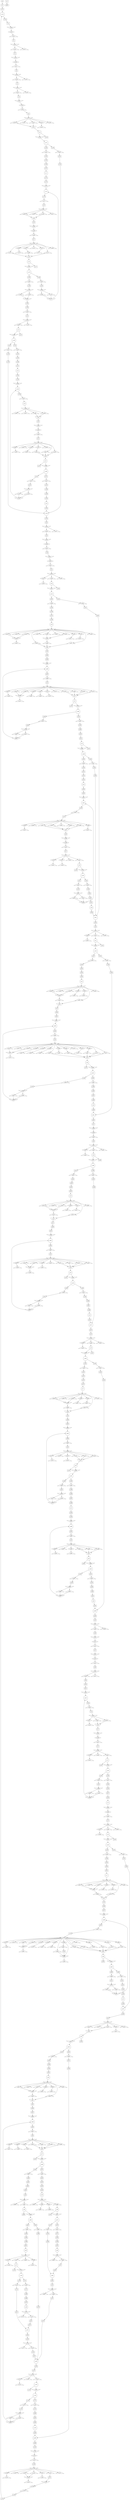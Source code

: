 digraph control_path {
  e_0: entry_node : n ;
  e_1 [shape = dot];
  e_2 [shape = dot];
  e_3 [shape = dot];
  e_4 [shape = dot];
  e_5 [shape = dot];
  e_6 [shape = dot];
  e_7 [shape = dot];
  e_8 [shape = dot];
  e_9 [shape = dot];
  e_10 [shape = circle];
  e_11 [shape = circle];
  e_12 [shape = dot];
  e_13 [shape = circle];
  e_14 [shape = circle];
  e_15 [shape = dot];
  e_16 [shape = dot];
  e_17 [shape = dot];
  e_18 [shape = circle];
  e_19 [shape = circle];
  e_20 [shape = dot];
  e_21 [shape = dot];
  e_22 [shape = circle];
  e_23 [shape = circle];
  e_24 [shape = dot];
  e_25 [shape = dot];
  e_26 [shape = dot];
  e_27 [shape = dot];
  e_28 [shape = circle];
  e_29 [shape = circle];
  e_30 [shape = dot];
  e_31 [shape = dot];
  e_32 [shape = circle];
  e_33 [shape = circle];
  e_34 [shape = circle];
  e_35 [shape = dot];
  e_36 [shape = dot];
  e_37 [shape = dot];
  e_38 [shape = circle];
  e_39 [shape = circle];
  e_40 [shape = dot];
  e_41 [shape = circle];
  e_42 [shape = circle];
  e_43 [shape = dot];
  e_44 [shape = dot];
  e_45 [shape = circle];
  e_46 [shape = circle];
  e_47 [shape = dot];
  e_48 [shape = dot];
  e_49 [shape = circle];
  e_50 [shape = circle];
  e_51 [shape = dot];
  e_52 [shape = dot];
  e_53 [shape = circle];
  e_54 [shape = circle];
  e_55 [shape = dot];
  e_56 [shape = circle];
  e_57 [shape = circle];
  e_58 [shape = dot];
  e_59 [shape = dot];
  e_60 [shape = circle];
  e_61 [shape = circle];
  e_62 [shape = dot];
  e_63 [shape = circle];
  e_64 [shape = circle];
  e_65 [shape = dot];
  e_66 [shape = dot];
  e_67 [shape = dot];
  e_68 [shape = dot];
  e_69 [shape = dot];
  e_70 [shape = dot];
  e_71 [shape = dot];
  e_72 [shape = dot];
  e_73 [shape = circle];
  e_74 [shape = circle];
  e_75 [shape = dot];
  e_76 [shape = circle];
  e_77 [shape = circle];
  e_78 [shape = dot];
  e_79 [shape = dot];
  e_80 [shape = circle];
  e_81 [shape = circle];
  e_82 [shape = dot];
  e_83 [shape = circle];
  e_84 [shape = circle];
  e_85 [shape = dot];
  e_86 [shape = dot];
  e_87 [shape = circle];
  e_88 [shape = circle];
  e_89 [shape = circle];
  e_90 [shape = circle];
  e_91 [shape = dot];
  e_92 [shape = dot];
  e_93 [shape = dot];
  e_94 [shape = dot];
  e_95 [shape = circle];
  e_96 [shape = circle];
  e_97 [shape = circle];
  e_98 [shape = circle];
  e_99 [shape = dot];
  e_100 [shape = dot];
  e_101 [shape = dot];
  e_102 [shape = dot];
  e_103 [shape = circle];
  e_104 [shape = circle];
  e_105 [shape = dot];
  e_106 [shape = dot];
  e_107 [shape = dot];
  e_108 [shape = dot];
  e_109 [shape = invtriangle];
  e_110 [shape = diamond];
  e_111 [shape = triangle];
  e_112 [shape = invtriangle];
  e_113 [shape = triangle];
  e_114 [shape = triangle];
  e_115 [shape = invtriangle];
  e_116 [shape = diamond];
  e_117 [shape = triangle];
  e_118 [shape = invtriangle];
  e_119 [shape = triangle];
  e_120 [shape = triangle];
  e_121 [shape = invtriangle];
  e_122 [shape = triangle];
  e_123 [shape = triangle];
  e_124 [shape = invtriangle];
  e_125 [shape = diamond];
  e_126 [shape = triangle];
  e_127 [shape = invtriangle];
  e_128 [shape = triangle];
  e_129 [shape = triangle];
  e_130 [shape = triangle];
  e_131 [shape = diamond];
  e_132 [shape = triangle];
  e_133 [shape = triangle];
  e_134 [shape = invtrapezium];
  e_135 [shape = dot];
  e_136 [shape = invtriangle];
  e_137 [shape = circle];
  e_138 [shape = dot];
  e_139 [shape = triangle];
  e_140 [shape = dot];
  e_141 [shape = triangle];
  e_142 [shape = dot];
  e_143 [shape = dot];
  e_144 [shape = invtriangle];
  e_145 [shape = triangle];
  e_146 [shape = triangle];
  e_147 [shape = dot];
  e_148 [shape = invtriangle];
  e_149 [shape = circle];
  e_150 [shape = dot];
  e_151 [shape = triangle];
  e_152 [shape = dot];
  e_153 [shape = triangle];
  e_154 [shape = dot];
  e_155 [shape = dot];
  e_156 [shape = invtriangle];
  e_157 [shape = triangle];
  e_158 [shape = triangle];
  e_159 [shape = triangle];
  e_160 [shape = triangle];
  e_161 [shape = invtrapezium];
  e_162 [shape = invtriangle];
  e_163 [shape = diamond];
  e_164 [shape = triangle];
  e_165 [shape = invtriangle];
  e_166 [shape = triangle];
  e_167 [shape = diamond];
  e_168 [shape = triangle];
  e_169 [shape = diamond];
  e_170 [shape = triangle];
  e_171 [shape = triangle];
  e_172 [shape = triangle];
  e_173 [shape = diamond];
  e_174 [shape = triangle];
  e_175 [shape = triangle];
  e_176 [shape = invtrapezium];
  e_177 [shape = dot];
  e_178 [shape = invtriangle];
  e_179 [shape = circle];
  e_180 [shape = dot];
  e_181 [shape = triangle];
  e_182 [shape = dot];
  e_183 [shape = triangle];
  e_184 [shape = dot];
  e_185 [shape = dot];
  e_186 [shape = invtriangle];
  e_187 [shape = triangle];
  e_188 [shape = triangle];
  e_189 [shape = triangle];
  e_190 [shape = triangle];
  e_191 [shape = invtrapezium];
  e_192 [shape = invtriangle];
  e_193 [shape = diamond];
  e_194 [shape = triangle];
  e_195 [shape = invtriangle];
  e_196 [shape = triangle];
  e_197 [shape = diamond];
  e_198 [shape = triangle];
  e_199 [shape = diamond];
  e_200 [shape = triangle];
  e_201 [shape = triangle];
  e_202 [shape = triangle];
  e_203 [shape = diamond];
  e_204 [shape = triangle];
  e_205 [shape = triangle];
  e_206 [shape = invtrapezium];
  e_207 [shape = dot];
  e_208 [shape = invtriangle];
  e_209 [shape = circle];
  e_210 [shape = dot];
  e_211 [shape = triangle];
  e_212 [shape = dot];
  e_213 [shape = triangle];
  e_214 [shape = dot];
  e_215 [shape = dot];
  e_216 [shape = invtriangle];
  e_217 [shape = triangle];
  e_218 [shape = triangle];
  e_219 [shape = invtriangle];
  e_220 [shape = diamond];
  e_221 [shape = triangle];
  e_222 [shape = invtriangle];
  e_223 [shape = diamond];
  e_224 [shape = triangle];
  e_225 [shape = invtriangle];
  e_226 [shape = triangle];
  e_227 [shape = diamond];
  e_228 [shape = triangle];
  e_229 [shape = triangle];
  e_230 [shape = dot];
  e_231 [shape = invtriangle];
  e_232 [shape = circle];
  e_233 [shape = dot];
  e_234 [shape = triangle];
  e_235 [shape = dot];
  e_236 [shape = triangle];
  e_237 [shape = dot];
  e_238 [shape = dot];
  e_239 [shape = invtriangle];
  e_240 [shape = triangle];
  e_241 [shape = triangle];
  e_242 [shape = triangle];
  e_243 [shape = triangle];
  e_244 [shape = invtriangle];
  e_245 [shape = triangle];
  e_246 [shape = triangle];
  e_247 [shape = triangle];
  e_248 [shape = triangle];
  e_249 [shape = triangle];
  e_250 [shape = diamond];
  e_251 [shape = triangle];
  e_252 [shape = diamond];
  e_253 [shape = triangle];
  e_254 [shape = triangle];
  e_255 [shape = invtriangle];
  e_256 [shape = triangle];
  e_257 [shape = triangle];
  e_258 [shape = invtrapezium];
  e_259 [shape = invtriangle];
  e_260 [shape = triangle];
  e_261 [shape = diamond];
  e_262 [shape = triangle];
  e_263 [shape = triangle];
  e_264 [shape = triangle];
  e_265 [shape = diamond];
  e_266 [shape = triangle];
  e_267 [shape = diamond];
  e_268 [shape = triangle];
  e_269 [shape = triangle];
  e_270 [shape = invtriangle];
  e_271 [shape = triangle];
  e_272 [shape = triangle];
  e_273 [shape = triangle];
  e_274 [shape = diamond];
  e_275 [shape = triangle];
  e_276 [shape = triangle];
  e_277 [shape = invtrapezium];
  e_278 [shape = dot];
  e_279 [shape = invtriangle];
  e_280 [shape = circle];
  e_281 [shape = dot];
  e_282 [shape = triangle];
  e_283 [shape = dot];
  e_284 [shape = triangle];
  e_285 [shape = dot];
  e_286 [shape = dot];
  e_287 [shape = dot];
  e_288 [shape = invtriangle];
  e_289 [shape = circle];
  e_290 [shape = dot];
  e_291 [shape = triangle];
  e_292 [shape = dot];
  e_293 [shape = triangle];
  e_294 [shape = dot];
  e_295 [shape = dot];
  e_296 [shape = invtriangle];
  e_297 [shape = triangle];
  e_298 [shape = diamond];
  e_299 [shape = triangle];
  e_300 [shape = diamond];
  e_301 [shape = triangle];
  e_302 [shape = triangle];
  e_303 [shape = triangle];
  e_304 [shape = triangle];
  e_305 [shape = triangle];
  e_306 [shape = triangle];
  e_307 [shape = invtrapezium];
  e_308 [shape = invtriangle];
  e_309 [shape = diamond];
  e_310 [shape = triangle];
  e_311 [shape = invtriangle];
  e_312 [shape = triangle];
  e_313 [shape = diamond];
  e_314 [shape = triangle];
  e_315 [shape = diamond];
  e_316 [shape = triangle];
  e_317 [shape = triangle];
  e_318 [shape = dot];
  e_319 [shape = invtriangle];
  e_320 [shape = circle];
  e_321 [shape = dot];
  e_322 [shape = triangle];
  e_323 [shape = dot];
  e_324 [shape = triangle];
  e_325 [shape = dot];
  e_326 [shape = dot];
  e_327 [shape = invtriangle];
  e_328 [shape = triangle];
  e_329 [shape = diamond];
  e_330 [shape = triangle];
  e_331 [shape = triangle];
  e_332 [shape = dot];
  e_333 [shape = invtriangle];
  e_334 [shape = circle];
  e_335 [shape = dot];
  e_336 [shape = triangle];
  e_337 [shape = dot];
  e_338 [shape = triangle];
  e_339 [shape = dot];
  e_340 [shape = dot];
  e_341 [shape = invtriangle];
  e_342 [shape = triangle];
  e_343 [shape = triangle];
  e_344 [shape = triangle];
  e_345 [shape = diamond];
  e_346 [shape = triangle];
  e_347 [shape = diamond];
  e_348 [shape = triangle];
  e_349 [shape = triangle];
  e_350 [shape = invtriangle];
  e_351 [shape = triangle];
  e_352 [shape = triangle];
  e_353 [shape = invtrapezium];
  e_354 [shape = invtriangle];
  e_355 [shape = triangle];
  e_356 [shape = triangle];
  e_357 [shape = triangle];
  e_358 [shape = diamond];
  e_359 [shape = triangle];
  e_360 [shape = diamond];
  e_361 [shape = triangle];
  e_362 [shape = diamond];
  e_363 [shape = triangle];
  e_364 [shape = diamond];
  e_365 [shape = triangle];
  e_366 [shape = diamond];
  e_367 [shape = triangle];
  e_368 [shape = diamond];
  e_369 [shape = triangle];
  e_370 [shape = triangle];
  e_371 [shape = invtriangle];
  e_372 [shape = triangle];
  e_373 [shape = triangle];
  e_374 [shape = triangle];
  e_375 [shape = diamond];
  e_376 [shape = triangle];
  e_377 [shape = triangle];
  e_378 [shape = invtrapezium];
  e_379 [shape = dot];
  e_380 [shape = invtriangle];
  e_381 [shape = circle];
  e_382 [shape = dot];
  e_383 [shape = triangle];
  e_384 [shape = dot];
  e_385 [shape = triangle];
  e_386 [shape = dot];
  e_387 [shape = dot];
  e_388 [shape = invtriangle];
  e_389 [shape = diamond];
  e_390 [shape = triangle];
  e_391 [shape = invtriangle];
  e_392 [shape = triangle];
  e_393 [shape = diamond];
  e_394 [shape = triangle];
  e_395 [shape = triangle];
  e_396 [shape = dot];
  e_397 [shape = invtriangle];
  e_398 [shape = circle];
  e_399 [shape = dot];
  e_400 [shape = triangle];
  e_401 [shape = dot];
  e_402 [shape = triangle];
  e_403 [shape = dot];
  e_404 [shape = dot];
  e_405 [shape = invtriangle];
  e_406 [shape = triangle];
  e_407 [shape = triangle];
  e_408 [shape = triangle];
  e_409 [shape = diamond];
  e_410 [shape = triangle];
  e_411 [shape = diamond];
  e_412 [shape = triangle];
  e_413 [shape = triangle];
  e_414 [shape = invtriangle];
  e_415 [shape = triangle];
  e_416 [shape = triangle];
  e_417 [shape = invtrapezium];
  e_418 [shape = invtriangle];
  e_419 [shape = triangle];
  e_420 [shape = diamond];
  e_421 [shape = triangle];
  e_422 [shape = triangle];
  e_423 [shape = triangle];
  e_424 [shape = triangle];
  e_425 [shape = invtriangle];
  e_426 [shape = triangle];
  e_427 [shape = triangle];
  e_428 [shape = triangle];
  e_429 [shape = diamond];
  e_430 [shape = triangle];
  e_431 [shape = triangle];
  e_432 [shape = invtrapezium];
  e_433 [shape = dot];
  e_434 [shape = invtriangle];
  e_435 [shape = circle];
  e_436 [shape = dot];
  e_437 [shape = triangle];
  e_438 [shape = dot];
  e_439 [shape = triangle];
  e_440 [shape = dot];
  e_441 [shape = dot];
  e_442 [shape = invtriangle];
  e_443 [shape = triangle];
  e_444 [shape = diamond];
  e_445 [shape = triangle];
  e_446 [shape = triangle];
  e_447 [shape = dot];
  e_448 [shape = invtriangle];
  e_449 [shape = circle];
  e_450 [shape = dot];
  e_451 [shape = triangle];
  e_452 [shape = dot];
  e_453 [shape = triangle];
  e_454 [shape = dot];
  e_455 [shape = dot];
  e_456 [shape = invtriangle];
  e_457 [shape = triangle];
  e_458 [shape = triangle];
  e_459 [shape = triangle];
  e_460 [shape = diamond];
  e_461 [shape = triangle];
  e_462 [shape = diamond];
  e_463 [shape = triangle];
  e_464 [shape = triangle];
  e_465 [shape = invtriangle];
  e_466 [shape = triangle];
  e_467 [shape = triangle];
  e_468 [shape = invtrapezium];
  e_469 [shape = invtriangle];
  e_470 [shape = triangle];
  e_471 [shape = diamond];
  e_472 [shape = triangle];
  e_473 [shape = triangle];
  e_474 [shape = triangle];
  e_475 [shape = diamond];
  e_476 [shape = triangle];
  e_477 [shape = triangle];
  e_478 [shape = invtrapezium];
  e_479 [shape = dot];
  e_480 [shape = invtriangle];
  e_481 [shape = circle];
  e_482 [shape = dot];
  e_483 [shape = triangle];
  e_484 [shape = dot];
  e_485 [shape = triangle];
  e_486 [shape = dot];
  e_487 [shape = dot];
  e_488 [shape = invtriangle];
  e_489 [shape = triangle];
  e_490 [shape = diamond];
  e_491 [shape = triangle];
  e_492 [shape = triangle];
  e_493 [shape = triangle];
  e_494 [shape = diamond];
  e_495 [shape = triangle];
  e_496 [shape = triangle];
  e_497 [shape = invtrapezium];
  e_498 [shape = dot];
  e_499 [shape = invtriangle];
  e_500 [shape = circle];
  e_501 [shape = dot];
  e_502 [shape = triangle];
  e_503 [shape = dot];
  e_504 [shape = triangle];
  e_505 [shape = dot];
  e_506 [shape = dot];
  e_507 [shape = invtriangle];
  e_508 [shape = triangle];
  e_509 [shape = triangle];
  e_510 [shape = invtriangle];
  e_511 [shape = diamond];
  e_512 [shape = triangle];
  e_513 [shape = invtriangle];
  e_514 [shape = diamond];
  e_515 [shape = triangle];
  e_516 [shape = invtriangle];
  e_517 [shape = triangle];
  e_518 [shape = triangle];
  e_519 [shape = invtriangle];
  e_520 [shape = triangle];
  e_521 [shape = diamond];
  e_522 [shape = triangle];
  e_523 [shape = triangle];
  e_524 [shape = invtrapezium];
  e_525 [shape = invtriangle];
  e_526 [shape = diamond];
  e_527 [shape = triangle];
  e_528 [shape = invtriangle];
  e_529 [shape = triangle];
  e_530 [shape = diamond];
  e_531 [shape = triangle];
  e_532 [shape = triangle];
  e_533 [shape = dot];
  e_534 [shape = invtriangle];
  e_535 [shape = circle];
  e_536 [shape = dot];
  e_537 [shape = triangle];
  e_538 [shape = dot];
  e_539 [shape = triangle];
  e_540 [shape = dot];
  e_541 [shape = dot];
  e_542 [shape = invtriangle];
  e_543 [shape = diamond];
  e_544 [shape = triangle];
  e_545 [shape = invtriangle];
  e_546 [shape = triangle];
  e_547 [shape = diamond];
  e_548 [shape = triangle];
  e_549 [shape = triangle];
  e_550 [shape = dot];
  e_551 [shape = invtriangle];
  e_552 [shape = circle];
  e_553 [shape = dot];
  e_554 [shape = triangle];
  e_555 [shape = dot];
  e_556 [shape = triangle];
  e_557 [shape = dot];
  e_558 [shape = dot];
  e_559 [shape = invtriangle];
  e_560 [shape = triangle];
  e_561 [shape = triangle];
  e_562 [shape = triangle];
  e_563 [shape = diamond];
  e_564 [shape = triangle];
  e_565 [shape = diamond];
  e_566 [shape = triangle];
  e_567 [shape = triangle];
  e_568 [shape = invtriangle];
  e_569 [shape = triangle];
  e_570 [shape = triangle];
  e_571 [shape = invtrapezium];
  e_572 [shape = invtriangle];
  e_573 [shape = triangle];
  e_574 [shape = diamond];
  e_575 [shape = triangle];
  e_576 [shape = diamond];
  e_577 [shape = triangle];
  e_578 [shape = diamond];
  e_579 [shape = triangle];
  e_580 [shape = diamond];
  e_581 [shape = triangle];
  e_582 [shape = diamond];
  e_583 [shape = triangle];
  e_584 [shape = triangle];
  e_585 [shape = triangle];
  e_586 [shape = diamond];
  e_587 [shape = triangle];
  e_588 [shape = diamond];
  e_589 [shape = triangle];
  e_590 [shape = triangle];
  e_591 [shape = invtriangle];
  e_592 [shape = triangle];
  e_593 [shape = triangle];
  e_594 [shape = invtriangle];
  e_595 [shape = triangle];
  e_596 [shape = triangle];
  e_597 [shape = triangle];
  e_598 [shape = diamond];
  e_599 [shape = triangle];
  e_600 [shape = triangle];
  e_601 [shape = dot];
  e_602 [shape = invtrapezium];
  e_603 [shape = dot];
  e_604 [shape = invtriangle];
  e_605 [shape = circle];
  e_606 [shape = dot];
  e_607 [shape = triangle];
  e_608 [shape = dot];
  e_609 [shape = triangle];
  e_610 [shape = dot];
  e_611 [shape = dot];
  e_612 [shape = invtriangle];
  e_613 [shape = triangle];
  e_614 [shape = triangle];
  e_615 [shape = triangle];
  e_616 [shape = diamond];
  e_617 [shape = triangle];
  e_618 [shape = triangle];
  e_619 [shape = invtrapezium];
  e_620 [shape = dot];
  e_621 [shape = invtriangle];
  e_622 [shape = circle];
  e_623 [shape = dot];
  e_624 [shape = triangle];
  e_625 [shape = dot];
  e_626 [shape = triangle];
  e_627 [shape = dot];
  e_628 [shape = dot];
  e_629 [shape = invtriangle];
  e_630 [shape = triangle];
  e_631 [shape = triangle];
  e_632 [shape = triangle];
  e_633 [shape = diamond];
  e_634 [shape = triangle];
  e_635 [shape = diamond];
  e_636 [shape = triangle];
  e_637 [shape = triangle];
  e_638 [shape = invtriangle];
  e_639 [shape = triangle];
  e_640 [shape = triangle];
  e_641 [shape = invtrapezium];
  e_642 [shape = invtriangle];
  e_643 [shape = triangle];
  e_644 [shape = diamond];
  e_645 [shape = triangle];
  e_646 [shape = triangle];
  e_647 [shape = triangle];
  e_648 [shape = diamond];
  e_649 [shape = triangle];
  e_650 [shape = diamond];
  e_651 [shape = triangle];
  e_652 [shape = triangle];
  e_653 [shape = invtrapezium];
  e_654 [shape = dot];
  e_655 [shape = invtriangle];
  e_656 [shape = circle];
  e_657 [shape = dot];
  e_658 [shape = triangle];
  e_659 [shape = dot];
  e_660 [shape = triangle];
  e_661 [shape = dot];
  e_662 [shape = dot];
  e_663 [shape = invtriangle];
  e_664 [shape = triangle];
  e_665 [shape = diamond];
  e_666 [shape = triangle];
  e_667 [shape = diamond];
  e_668 [shape = triangle];
  e_669 [shape = triangle];
  e_670 [shape = dot];
  e_671 [shape = invtriangle];
  e_672 [shape = circle];
  e_673 [shape = dot];
  e_674 [shape = triangle];
  e_675 [shape = dot];
  e_676 [shape = triangle];
  e_677 [shape = dot];
  e_678 [shape = dot];
  e_679 [shape = invtriangle];
  e_680 [shape = triangle];
  e_681 [shape = triangle];
  e_682 [shape = invtriangle];
  e_683 [shape = triangle];
  e_684 [shape = triangle];
  e_685 [shape = invtriangle];
  e_686 [shape = triangle];
  e_687 [shape = triangle];
  e_688 [shape = dot];
  e_689 [shape = invtriangle];
  e_690 [shape = circle];
  e_691 [shape = dot];
  e_692 [shape = triangle];
  e_693 [shape = dot];
  e_694 [shape = triangle];
  e_695 [shape = dot];
  e_696 [shape = dot];
  e_697 [shape = invtriangle];
  e_698 [shape = triangle];
  e_699 [shape = diamond];
  e_700 [shape = triangle];
  e_701 [shape = diamond];
  e_702 [shape = triangle];
  e_703 [shape = triangle];
  e_704 [shape = dot];
  e_705 [shape = invtriangle];
  e_706 [shape = circle];
  e_707 [shape = dot];
  e_708 [shape = triangle];
  e_709 [shape = dot];
  e_710 [shape = triangle];
  e_711 [shape = dot];
  e_712 [shape = dot];
  e_713 [shape = invtriangle];
  e_714 [shape = triangle];
  e_715 [shape = triangle];
  e_716 [shape = invtriangle];
  e_717 [shape = triangle];
  e_718 [shape = triangle];
  e_719 [shape = invtriangle];
  e_720 [shape = triangle];
  e_721 [shape = diamond];
  e_722 [shape = triangle];
  e_723 [shape = triangle];
  e_724 [shape = dot];
  e_725 [shape = invtriangle];
  e_726 [shape = circle];
  e_727 [shape = dot];
  e_728 [shape = triangle];
  e_729 [shape = dot];
  e_730 [shape = triangle];
  e_731 [shape = dot];
  e_732 [shape = dot];
  e_733 [shape = invtriangle];
  e_734 [shape = diamond];
  e_735 [shape = triangle];
  e_736 [shape = invtriangle];
  e_737 [shape = triangle];
  e_738 [shape = diamond];
  e_739 [shape = triangle];
  e_740 [shape = triangle];
  e_741 [shape = triangle];
  e_742 [shape = triangle];
  e_743 [shape = invtriangle];
  e_744 [shape = triangle];
  e_745 [shape = diamond];
  e_746 [shape = triangle];
  e_747 [shape = triangle];
  e_748 [shape = invtriangle];
  e_749 [shape = diamond];
  e_750 [shape = triangle];
  e_751 [shape = dot];
  e_752 [shape = dot];
  e_753 [shape = circle];
  e_754 [shape = dot];
  e_755 [shape = dot];
  e_756 [shape = dot];
  e_757 [shape = dot];
  e_758 [shape = invtriangle];
  e_759 [shape = triangle];
  e_760 [shape = triangle];
  e_761 [shape = invtriangle];
  e_762 [shape = dot];
  e_763 [shape = dot];
  e_764 [shape = triangle];
  e_765 [shape = dot];
  e_766 [shape = dot];
  e_767 [shape = dot];
  e_768 [shape = invtriangle];
  e_769 [shape = triangle];
  e_770 [shape = triangle];
  e_771 [shape = invtriangle];
  e_772 [shape = dot];
  e_773 [shape = dot];
  e_774 [shape = invtriangle];
  e_775 [shape = circle];
  e_776 [shape = dot];
  e_777 [shape = triangle];
  e_778 [shape = invtriangle];
  e_779 [shape = triangle];
  e_780 [shape = triangle];
  e_781 [shape = invtriangle];
  e_782 [shape = dot];
  e_783 [shape = dot];
  e_784 [shape = invtriangle];
  e_785 [shape = circle];
  e_786 [shape = dot];
  e_787 [shape = triangle];
  e_788 [shape = dot];
  e_789 [shape = dot];
  e_790 [shape = dot];
  e_791 [shape = dot];
  e_792 [shape = dot];
  e_793 [shape = dot];
  e_794 [shape = circle];
  e_795 [shape = dot];
  e_796 [shape = dot];
  e_797 [shape = dot];
  e_798 [shape = dot];
  e_799 [shape = invtriangle];
  e_800 [shape = triangle];
  e_801 [shape = triangle];
  e_802 [shape = invtriangle];
  e_803 [shape = dot];
  e_804 [shape = dot];
  e_805 [shape = invtriangle];
  e_806 [shape = circle];
  e_807 [shape = dot];
  e_808 [shape = triangle];
  e_809 [shape = dot];
  e_810 [shape = dot];
  e_811 [shape = dot];
  e_812 [shape = dot];
  e_813 [shape = dot];
  e_814 [shape = dot];
  e_815 [shape = invtriangle];
  e_816 [shape = triangle];
  e_817 [shape = triangle];
  e_818 [shape = invtriangle];
  e_819 [shape = dot];
  e_820 [shape = dot];
  e_821 [shape = invtriangle];
  e_822 [shape = circle];
  e_823 [shape = dot];
  e_824 [shape = triangle];
  e_825 [shape = dot];
  e_826 [shape = dot];
  e_827 [shape = dot];
  e_828 [shape = dot];
  e_829 [shape = dot];
  e_830 [shape = dot];
  e_831 [shape = circle];
  e_832 [shape = dot];
  e_833 [shape = dot];
  e_834 [shape = dot];
  e_835 [shape = dot];
  e_836 [shape = invtriangle];
  e_837 [shape = triangle];
  e_838 [shape = triangle];
  e_839 [shape = invtriangle];
  e_840 [shape = dot];
  e_841 [shape = dot];
  e_842 [shape = invtriangle];
  e_843 [shape = circle];
  e_844 [shape = dot];
  e_845 [shape = triangle];
  e_846 [shape = dot];
  e_847 [shape = dot];
  e_848 [shape = dot];
  e_849 [shape = dot];
  e_850 [shape = dot];
  e_851 [shape = circle];
  e_852 [shape = dot];
  e_853 [shape = dot];
  e_854 [shape = dot];
  e_855 [shape = dot];
  e_856 [shape = invtriangle];
  e_857 [shape = triangle];
  e_858 [shape = triangle];
  e_859 [shape = invtriangle];
  e_860 [shape = dot];
  e_861 [shape = dot];
  e_862 [shape = invtriangle];
  e_863 [shape = circle];
  e_864 [shape = dot];
  e_865 [shape = triangle];
  e_866 [shape = dot];
  e_867 [shape = dot];
  e_868 [shape = dot];
  e_869 [shape = dot];
  e_870 [shape = dot];
  e_871 [shape = circle];
  e_872 [shape = dot];
  e_873 [shape = dot];
  e_874 [shape = dot];
  e_875 [shape = dot];
  e_876 [shape = invtriangle];
  e_877 [shape = triangle];
  e_878 [shape = triangle];
  e_879 [shape = invtriangle];
  e_880 [shape = dot];
  e_881 [shape = dot];
  e_882 [shape = invtriangle];
  e_883 [shape = circle];
  e_884 [shape = dot];
  e_885 [shape = triangle];
  e_886 [shape = dot];
  e_887 [shape = dot];
  e_888 [shape = dot];
  e_889 [shape = invtriangle];
  e_890 [shape = triangle];
  e_891 [shape = triangle];
  e_892 [shape = invtriangle];
  e_893 [shape = dot];
  e_894 [shape = dot];
  e_895 [shape = invtriangle];
  e_896 [shape = circle];
  e_897 [shape = dot];
  e_898 [shape = triangle];
  e_899 [shape = dot];
  e_900 [shape = dot];
  e_901 [shape = dot];
  e_902 [shape = dot];
  e_903 [shape = dot];
  e_904 [shape = circle];
  e_905 [shape = dot];
  e_906 [shape = invtriangle];
  e_907 [shape = triangle];
  e_908 [shape = triangle];
  e_909 [shape = invtriangle];
  e_910 [shape = dot];
  e_911 [shape = dot];
  e_912 [shape = invtriangle];
  e_913 [shape = circle];
  e_914 [shape = dot];
  e_915 [shape = triangle];
  e_916 [shape = dot];
  e_917 [shape = dot];
  e_918 [shape = dot];
  e_919 [shape = dot];
  e_920 [shape = dot];
  e_921 [shape = dot];
  e_922 [shape = invtriangle];
  e_923 [shape = triangle];
  e_924 [shape = triangle];
  e_925 [shape = invtriangle];
  e_926 [shape = dot];
  e_927 [shape = dot];
  e_928 [shape = invtriangle];
  e_929 [shape = circle];
  e_930 [shape = dot];
  e_931 [shape = triangle];
  e_932 [shape = dot];
  e_933 [shape = dot];
  e_934 [shape = dot];
  e_935 [shape = dot];
  e_936 [shape = dot];
  e_937 [shape = circle];
  e_938 [shape = dot];
  e_939 [shape = dot];
  e_940 [shape = dot];
  e_941 [shape = dot];
  e_942 [shape = invtriangle];
  e_943 [shape = triangle];
  e_944 [shape = triangle];
  e_945 [shape = invtriangle];
  e_946 [shape = dot];
  e_947 [shape = dot];
  e_948 [shape = invtriangle];
  e_949 [shape = circle];
  e_950 [shape = dot];
  e_951 [shape = triangle];
  e_952 [shape = dot];
  e_953 [shape = dot];
  e_954 [shape = dot];
  e_955 [shape = dot];
  e_956 [shape = dot];
  e_957 [shape = dot];
  e_958 [shape = dot];
  e_959 [shape = dot];
  e_960 [shape = circle];
  e_961 [shape = dot];
  e_962 [shape = dot];
  e_963 [shape = dot];
  e_964 [shape = dot];
  e_965 [shape = dot];
  e_966 [shape = dot];
  e_967 [shape = dot];
  e_968 [shape = dot];
  e_969 [shape = dot];
  e_970 [shape = dot];
  e_971 [shape = dot];
  e_972 [shape = dot];
  e_973 [shape = circle];
  e_974 [shape = dot];
  e_975 [shape = dot];
  e_976 [shape = dot];
  e_977 [shape = dot];
  e_978 [shape = circle];
  e_979 [shape = dot];
  e_980 [shape = dot];
  e_981 [shape = dot];
  e_982 [shape = dot];
  e_983 [shape = dot];
  e_984 [shape = dot];
  e_985 [shape = circle];
  e_986 [shape = dot];
  e_987: exit_node : s ;
  e_0 -> e_1;
  e_754 -> e_3;
  e_111 -> e_4;
  e_114 -> e_5;
  e_117 -> e_6;
  e_120 -> e_7;
  e_123 -> e_8;
  e_126 -> e_9;
  e_134 -> e_10;
  e_757 -> e_11;
  e_764 -> e_12;
  e_146 -> e_13;
  e_767 -> e_14;
  e_777 -> e_15;
  e_161 -> e_16;
  e_164 -> e_17;
  e_176 -> e_18;
  e_787 -> e_19;
  e_191 -> e_20;
  e_194 -> e_21;
  e_206 -> e_22;
  e_790 -> e_23;
  e_795 -> e_24;
  e_218 -> e_25;
  e_221 -> e_26;
  e_224 -> e_27;
  e_229 -> e_28;
  e_798 -> e_29;
  e_258 -> e_30;
  e_808 -> e_31;
  e_277 -> e_32;
  e_811 -> e_33;
  e_814 -> e_34;
  e_824 -> e_35;
  e_307 -> e_36;
  e_310 -> e_37;
  e_317 -> e_38;
  e_827 -> e_39;
  e_832 -> e_40;
  e_331 -> e_41;
  e_835 -> e_42;
  e_353 -> e_43;
  e_845 -> e_44;
  e_378 -> e_45;
  e_848 -> e_46;
  e_852 -> e_47;
  e_390 -> e_48;
  e_395 -> e_49;
  e_855 -> e_50;
  e_417 -> e_51;
  e_865 -> e_52;
  e_432 -> e_53;
  e_868 -> e_54;
  e_872 -> e_55;
  e_446 -> e_56;
  e_875 -> e_57;
  e_468 -> e_58;
  e_885 -> e_59;
  e_478 -> e_60;
  e_888 -> e_61;
  e_898 -> e_62;
  e_497 -> e_63;
  e_901 -> e_64;
  e_905 -> e_65;
  e_509 -> e_66;
  e_512 -> e_67;
  e_515 -> e_68;
  e_518 -> e_69;
  e_915 -> e_70;
  e_524 -> e_71;
  e_527 -> e_72;
  e_532 -> e_73;
  e_918 -> e_74;
  e_544 -> e_75;
  e_549 -> e_76;
  e_921 -> e_77;
  e_571 -> e_78;
  e_931 -> e_79;
  e_602 -> e_80;
  e_934 -> e_81;
  e_938 -> e_82;
  e_619 -> e_83;
  e_941 -> e_84;
  e_641 -> e_85;
  e_951 -> e_86;
  e_653 -> e_87;
  e_954 -> e_88;
  e_669 -> e_89;
  e_957 -> e_90;
  e_681 -> e_91;
  e_961 -> e_92;
  e_684 -> e_93;
  e_964 -> e_94;
  e_687 -> e_95;
  e_967 -> e_96;
  e_703 -> e_97;
  e_970 -> e_98;
  e_715 -> e_99;
  e_974 -> e_100;
  e_718 -> e_101;
  e_979 -> e_102;
  e_723 -> e_103;
  e_982 -> e_104;
  e_986 -> e_105;
  e_735 -> e_106;
  e_747 -> e_107;
  e_750 -> e_108;
  e_3 -> e_109;
  e_109 -> e_110;
  e_110 -> e_111;
  e_4 -> e_112;
  e_112 -> e_113;
  e_112 -> e_114;
  e_5 -> e_115;
  e_115 -> e_116;
  e_116 -> e_117;
  e_6 -> e_118;
  e_118 -> e_119;
  e_118 -> e_120;
  e_7 -> e_121;
  e_121 -> e_122;
  e_121 -> e_123;
  e_8 -> e_124;
  e_124 -> e_125;
  e_125 -> e_126;
  e_9 -> e_127;
  e_127 -> e_128;
  e_127 -> e_129;
  e_127 -> e_130;
  e_127 -> e_131;
  e_131 -> e_132;
  e_127 -> e_133;
  e_129 -> e_134;
  e_133 -> e_134;
  e_10 -> e_135;
  e_10 -> e_136;
  e_136 -> e_137;
  e_137 -> e_138;
  e_138 -> e_139;
  e_137 -> e_140;
  e_140 -> e_141;
  e_139 -> e_142;
  e_141 -> e_143;
  e_12 -> e_144;
  e_144 -> e_145;
  e_144 -> e_146;
  e_13 -> e_147;
  e_13 -> e_148;
  e_148 -> e_149;
  e_149 -> e_150;
  e_150 -> e_151;
  e_149 -> e_152;
  e_152 -> e_153;
  e_151 -> e_154;
  e_153 -> e_155;
  e_15 -> e_156;
  e_156 -> e_157;
  e_156 -> e_158;
  e_156 -> e_159;
  e_156 -> e_160;
  e_158 -> e_161;
  e_160 -> e_161;
  e_16 -> e_162;
  e_162 -> e_163;
  e_163 -> e_164;
  e_17 -> e_165;
  e_165 -> e_166;
  e_165 -> e_167;
  e_167 -> e_168;
  e_165 -> e_169;
  e_169 -> e_170;
  e_165 -> e_171;
  e_165 -> e_172;
  e_165 -> e_173;
  e_173 -> e_174;
  e_165 -> e_175;
  e_168 -> e_176;
  e_171 -> e_176;
  e_175 -> e_176;
  e_18 -> e_177;
  e_18 -> e_178;
  e_178 -> e_179;
  e_179 -> e_180;
  e_180 -> e_181;
  e_179 -> e_182;
  e_182 -> e_183;
  e_181 -> e_184;
  e_183 -> e_185;
  e_19 -> e_186;
  e_186 -> e_187;
  e_186 -> e_188;
  e_186 -> e_189;
  e_186 -> e_190;
  e_188 -> e_191;
  e_190 -> e_191;
  e_20 -> e_192;
  e_192 -> e_193;
  e_193 -> e_194;
  e_21 -> e_195;
  e_195 -> e_196;
  e_195 -> e_197;
  e_197 -> e_198;
  e_195 -> e_199;
  e_199 -> e_200;
  e_195 -> e_201;
  e_195 -> e_202;
  e_195 -> e_203;
  e_203 -> e_204;
  e_195 -> e_205;
  e_198 -> e_206;
  e_201 -> e_206;
  e_205 -> e_206;
  e_22 -> e_207;
  e_22 -> e_208;
  e_208 -> e_209;
  e_209 -> e_210;
  e_210 -> e_211;
  e_209 -> e_212;
  e_212 -> e_213;
  e_211 -> e_214;
  e_213 -> e_215;
  e_24 -> e_216;
  e_216 -> e_217;
  e_216 -> e_218;
  e_25 -> e_219;
  e_219 -> e_220;
  e_220 -> e_221;
  e_26 -> e_222;
  e_222 -> e_223;
  e_223 -> e_224;
  e_27 -> e_225;
  e_225 -> e_226;
  e_225 -> e_227;
  e_227 -> e_228;
  e_225 -> e_229;
  e_28 -> e_230;
  e_28 -> e_231;
  e_231 -> e_232;
  e_232 -> e_233;
  e_233 -> e_234;
  e_232 -> e_235;
  e_235 -> e_236;
  e_234 -> e_237;
  e_236 -> e_238;
  e_29 -> e_239;
  e_239 -> e_240;
  e_239 -> e_241;
  e_239 -> e_242;
  e_239 -> e_243;
  e_241 -> e_244;
  e_243 -> e_244;
  e_244 -> e_245;
  e_239 -> e_246;
  e_239 -> e_247;
  e_239 -> e_248;
  e_239 -> e_249;
  e_239 -> e_250;
  e_250 -> e_251;
  e_239 -> e_252;
  e_252 -> e_253;
  e_239 -> e_254;
  e_248 -> e_255;
  e_254 -> e_255;
  e_255 -> e_256;
  e_239 -> e_257;
  e_246 -> e_258;
  e_256 -> e_258;
  e_257 -> e_258;
  e_31 -> e_259;
  e_259 -> e_260;
  e_259 -> e_261;
  e_259 -> e_262;
  e_259 -> e_263;
  e_261 -> e_264;
  e_259 -> e_265;
  e_265 -> e_266;
  e_259 -> e_267;
  e_267 -> e_268;
  e_259 -> e_269;
  e_263 -> e_270;
  e_269 -> e_270;
  e_270 -> e_271;
  e_259 -> e_272;
  e_259 -> e_273;
  e_259 -> e_274;
  e_274 -> e_275;
  e_259 -> e_276;
  e_260 -> e_277;
  e_262 -> e_277;
  e_272 -> e_277;
  e_276 -> e_277;
  e_32 -> e_278;
  e_32 -> e_279;
  e_279 -> e_280;
  e_280 -> e_281;
  e_281 -> e_282;
  e_280 -> e_283;
  e_283 -> e_284;
  e_282 -> e_285;
  e_284 -> e_286;
  e_33 -> e_287;
  e_33 -> e_288;
  e_288 -> e_289;
  e_289 -> e_290;
  e_290 -> e_291;
  e_289 -> e_292;
  e_292 -> e_293;
  e_291 -> e_294;
  e_293 -> e_295;
  e_35 -> e_296;
  e_296 -> e_297;
  e_296 -> e_298;
  e_296 -> e_299;
  e_296 -> e_300;
  e_300 -> e_301;
  e_296 -> e_302;
  e_296 -> e_303;
  e_296 -> e_304;
  e_298 -> e_305;
  e_296 -> e_306;
  e_297 -> e_307;
  e_302 -> e_307;
  e_304 -> e_307;
  e_306 -> e_307;
  e_36 -> e_308;
  e_308 -> e_309;
  e_309 -> e_310;
  e_37 -> e_311;
  e_311 -> e_312;
  e_311 -> e_313;
  e_313 -> e_314;
  e_311 -> e_315;
  e_315 -> e_316;
  e_311 -> e_317;
  e_38 -> e_318;
  e_38 -> e_319;
  e_319 -> e_320;
  e_320 -> e_321;
  e_321 -> e_322;
  e_320 -> e_323;
  e_323 -> e_324;
  e_322 -> e_325;
  e_324 -> e_326;
  e_40 -> e_327;
  e_327 -> e_328;
  e_327 -> e_329;
  e_329 -> e_330;
  e_327 -> e_331;
  e_41 -> e_332;
  e_41 -> e_333;
  e_333 -> e_334;
  e_334 -> e_335;
  e_335 -> e_336;
  e_334 -> e_337;
  e_337 -> e_338;
  e_336 -> e_339;
  e_338 -> e_340;
  e_42 -> e_341;
  e_341 -> e_342;
  e_341 -> e_343;
  e_341 -> e_344;
  e_341 -> e_345;
  e_345 -> e_346;
  e_341 -> e_347;
  e_347 -> e_348;
  e_341 -> e_349;
  e_343 -> e_350;
  e_349 -> e_350;
  e_350 -> e_351;
  e_341 -> e_352;
  e_351 -> e_353;
  e_352 -> e_353;
  e_44 -> e_354;
  e_354 -> e_355;
  e_354 -> e_356;
  e_354 -> e_357;
  e_354 -> e_358;
  e_358 -> e_359;
  e_354 -> e_360;
  e_360 -> e_361;
  e_354 -> e_362;
  e_362 -> e_363;
  e_354 -> e_364;
  e_364 -> e_365;
  e_354 -> e_366;
  e_366 -> e_367;
  e_354 -> e_368;
  e_368 -> e_369;
  e_354 -> e_370;
  e_356 -> e_371;
  e_370 -> e_371;
  e_371 -> e_372;
  e_354 -> e_373;
  e_354 -> e_374;
  e_354 -> e_375;
  e_375 -> e_376;
  e_354 -> e_377;
  e_355 -> e_378;
  e_359 -> e_378;
  e_367 -> e_378;
  e_373 -> e_378;
  e_377 -> e_378;
  e_45 -> e_379;
  e_45 -> e_380;
  e_380 -> e_381;
  e_381 -> e_382;
  e_382 -> e_383;
  e_381 -> e_384;
  e_384 -> e_385;
  e_383 -> e_386;
  e_385 -> e_387;
  e_47 -> e_388;
  e_388 -> e_389;
  e_389 -> e_390;
  e_48 -> e_391;
  e_391 -> e_392;
  e_391 -> e_393;
  e_393 -> e_394;
  e_391 -> e_395;
  e_49 -> e_396;
  e_49 -> e_397;
  e_397 -> e_398;
  e_398 -> e_399;
  e_399 -> e_400;
  e_398 -> e_401;
  e_401 -> e_402;
  e_400 -> e_403;
  e_402 -> e_404;
  e_50 -> e_405;
  e_405 -> e_406;
  e_405 -> e_407;
  e_405 -> e_408;
  e_405 -> e_409;
  e_409 -> e_410;
  e_405 -> e_411;
  e_411 -> e_412;
  e_405 -> e_413;
  e_407 -> e_414;
  e_413 -> e_414;
  e_414 -> e_415;
  e_405 -> e_416;
  e_415 -> e_417;
  e_416 -> e_417;
  e_52 -> e_418;
  e_418 -> e_419;
  e_418 -> e_420;
  e_418 -> e_421;
  e_418 -> e_422;
  e_420 -> e_423;
  e_418 -> e_424;
  e_422 -> e_425;
  e_424 -> e_425;
  e_425 -> e_426;
  e_418 -> e_427;
  e_418 -> e_428;
  e_418 -> e_429;
  e_429 -> e_430;
  e_418 -> e_431;
  e_419 -> e_432;
  e_421 -> e_432;
  e_427 -> e_432;
  e_431 -> e_432;
  e_53 -> e_433;
  e_53 -> e_434;
  e_434 -> e_435;
  e_435 -> e_436;
  e_436 -> e_437;
  e_435 -> e_438;
  e_438 -> e_439;
  e_437 -> e_440;
  e_439 -> e_441;
  e_55 -> e_442;
  e_442 -> e_443;
  e_442 -> e_444;
  e_444 -> e_445;
  e_442 -> e_446;
  e_56 -> e_447;
  e_56 -> e_448;
  e_448 -> e_449;
  e_449 -> e_450;
  e_450 -> e_451;
  e_449 -> e_452;
  e_452 -> e_453;
  e_451 -> e_454;
  e_453 -> e_455;
  e_57 -> e_456;
  e_456 -> e_457;
  e_456 -> e_458;
  e_456 -> e_459;
  e_456 -> e_460;
  e_460 -> e_461;
  e_456 -> e_462;
  e_462 -> e_463;
  e_456 -> e_464;
  e_458 -> e_465;
  e_464 -> e_465;
  e_465 -> e_466;
  e_456 -> e_467;
  e_466 -> e_468;
  e_467 -> e_468;
  e_59 -> e_469;
  e_469 -> e_470;
  e_469 -> e_471;
  e_471 -> e_472;
  e_469 -> e_473;
  e_469 -> e_474;
  e_469 -> e_475;
  e_475 -> e_476;
  e_469 -> e_477;
  e_470 -> e_478;
  e_473 -> e_478;
  e_477 -> e_478;
  e_60 -> e_479;
  e_60 -> e_480;
  e_480 -> e_481;
  e_481 -> e_482;
  e_482 -> e_483;
  e_481 -> e_484;
  e_484 -> e_485;
  e_483 -> e_486;
  e_485 -> e_487;
  e_62 -> e_488;
  e_488 -> e_489;
  e_488 -> e_490;
  e_490 -> e_491;
  e_488 -> e_492;
  e_488 -> e_493;
  e_488 -> e_494;
  e_494 -> e_495;
  e_488 -> e_496;
  e_489 -> e_497;
  e_492 -> e_497;
  e_496 -> e_497;
  e_63 -> e_498;
  e_63 -> e_499;
  e_499 -> e_500;
  e_500 -> e_501;
  e_501 -> e_502;
  e_500 -> e_503;
  e_503 -> e_504;
  e_502 -> e_505;
  e_504 -> e_506;
  e_65 -> e_507;
  e_507 -> e_508;
  e_507 -> e_509;
  e_66 -> e_510;
  e_510 -> e_511;
  e_511 -> e_512;
  e_67 -> e_513;
  e_513 -> e_514;
  e_514 -> e_515;
  e_68 -> e_516;
  e_516 -> e_517;
  e_516 -> e_518;
  e_70 -> e_519;
  e_519 -> e_520;
  e_519 -> e_521;
  e_521 -> e_522;
  e_519 -> e_523;
  e_520 -> e_524;
  e_523 -> e_524;
  e_71 -> e_525;
  e_525 -> e_526;
  e_526 -> e_527;
  e_72 -> e_528;
  e_528 -> e_529;
  e_528 -> e_530;
  e_530 -> e_531;
  e_528 -> e_532;
  e_73 -> e_533;
  e_73 -> e_534;
  e_534 -> e_535;
  e_535 -> e_536;
  e_536 -> e_537;
  e_535 -> e_538;
  e_538 -> e_539;
  e_537 -> e_540;
  e_539 -> e_541;
  e_74 -> e_542;
  e_542 -> e_543;
  e_543 -> e_544;
  e_75 -> e_545;
  e_545 -> e_546;
  e_545 -> e_547;
  e_547 -> e_548;
  e_545 -> e_549;
  e_76 -> e_550;
  e_76 -> e_551;
  e_551 -> e_552;
  e_552 -> e_553;
  e_553 -> e_554;
  e_552 -> e_555;
  e_555 -> e_556;
  e_554 -> e_557;
  e_556 -> e_558;
  e_77 -> e_559;
  e_559 -> e_560;
  e_559 -> e_561;
  e_559 -> e_562;
  e_559 -> e_563;
  e_563 -> e_564;
  e_559 -> e_565;
  e_565 -> e_566;
  e_559 -> e_567;
  e_561 -> e_568;
  e_567 -> e_568;
  e_568 -> e_569;
  e_559 -> e_570;
  e_569 -> e_571;
  e_570 -> e_571;
  e_79 -> e_572;
  e_572 -> e_573;
  e_572 -> e_574;
  e_572 -> e_575;
  e_572 -> e_576;
  e_576 -> e_577;
  e_572 -> e_578;
  e_578 -> e_579;
  e_572 -> e_580;
  e_580 -> e_581;
  e_572 -> e_582;
  e_574 -> e_583;
  e_572 -> e_584;
  e_582 -> e_585;
  e_572 -> e_586;
  e_586 -> e_587;
  e_572 -> e_588;
  e_588 -> e_589;
  e_572 -> e_590;
  e_584 -> e_591;
  e_590 -> e_591;
  e_591 -> e_592;
  e_572 -> e_593;
  e_588 -> e_594;
  e_593 -> e_594;
  e_601 -> e_594;
  e_594 -> e_595;
  e_572 -> e_596;
  e_572 -> e_597;
  e_572 -> e_598;
  e_598 -> e_599;
  e_572 -> e_600;
  e_589 -> e_601;
  e_573 -> e_602;
  e_577 -> e_602;
  e_587 -> e_602;
  e_596 -> e_602;
  e_600 -> e_602;
  e_80 -> e_603;
  e_80 -> e_604;
  e_604 -> e_605;
  e_605 -> e_606;
  e_606 -> e_607;
  e_605 -> e_608;
  e_608 -> e_609;
  e_607 -> e_610;
  e_609 -> e_611;
  e_82 -> e_612;
  e_612 -> e_613;
  e_612 -> e_614;
  e_612 -> e_615;
  e_612 -> e_616;
  e_616 -> e_617;
  e_612 -> e_618;
  e_614 -> e_619;
  e_618 -> e_619;
  e_83 -> e_620;
  e_83 -> e_621;
  e_621 -> e_622;
  e_622 -> e_623;
  e_623 -> e_624;
  e_622 -> e_625;
  e_625 -> e_626;
  e_624 -> e_627;
  e_626 -> e_628;
  e_84 -> e_629;
  e_629 -> e_630;
  e_629 -> e_631;
  e_629 -> e_632;
  e_629 -> e_633;
  e_633 -> e_634;
  e_629 -> e_635;
  e_635 -> e_636;
  e_629 -> e_637;
  e_631 -> e_638;
  e_637 -> e_638;
  e_638 -> e_639;
  e_629 -> e_640;
  e_639 -> e_641;
  e_640 -> e_641;
  e_86 -> e_642;
  e_642 -> e_643;
  e_642 -> e_644;
  e_642 -> e_645;
  e_642 -> e_646;
  e_644 -> e_647;
  e_642 -> e_648;
  e_648 -> e_649;
  e_642 -> e_650;
  e_650 -> e_651;
  e_642 -> e_652;
  e_643 -> e_653;
  e_645 -> e_653;
  e_646 -> e_653;
  e_652 -> e_653;
  e_87 -> e_654;
  e_87 -> e_655;
  e_655 -> e_656;
  e_656 -> e_657;
  e_657 -> e_658;
  e_656 -> e_659;
  e_659 -> e_660;
  e_658 -> e_661;
  e_660 -> e_662;
  e_88 -> e_663;
  e_663 -> e_664;
  e_663 -> e_665;
  e_665 -> e_666;
  e_663 -> e_667;
  e_667 -> e_668;
  e_663 -> e_669;
  e_89 -> e_670;
  e_89 -> e_671;
  e_671 -> e_672;
  e_672 -> e_673;
  e_673 -> e_674;
  e_672 -> e_675;
  e_675 -> e_676;
  e_674 -> e_677;
  e_676 -> e_678;
  e_90 -> e_679;
  e_679 -> e_680;
  e_679 -> e_681;
  e_92 -> e_682;
  e_682 -> e_683;
  e_682 -> e_684;
  e_94 -> e_685;
  e_685 -> e_686;
  e_685 -> e_687;
  e_95 -> e_688;
  e_95 -> e_689;
  e_689 -> e_690;
  e_690 -> e_691;
  e_691 -> e_692;
  e_690 -> e_693;
  e_693 -> e_694;
  e_692 -> e_695;
  e_694 -> e_696;
  e_96 -> e_697;
  e_697 -> e_698;
  e_697 -> e_699;
  e_699 -> e_700;
  e_697 -> e_701;
  e_701 -> e_702;
  e_697 -> e_703;
  e_97 -> e_704;
  e_97 -> e_705;
  e_705 -> e_706;
  e_706 -> e_707;
  e_707 -> e_708;
  e_706 -> e_709;
  e_709 -> e_710;
  e_708 -> e_711;
  e_710 -> e_712;
  e_98 -> e_713;
  e_713 -> e_714;
  e_713 -> e_715;
  e_100 -> e_716;
  e_716 -> e_717;
  e_716 -> e_718;
  e_102 -> e_719;
  e_719 -> e_720;
  e_719 -> e_721;
  e_721 -> e_722;
  e_719 -> e_723;
  e_103 -> e_724;
  e_103 -> e_725;
  e_725 -> e_726;
  e_726 -> e_727;
  e_727 -> e_728;
  e_726 -> e_729;
  e_729 -> e_730;
  e_728 -> e_731;
  e_730 -> e_732;
  e_105 -> e_733;
  e_733 -> e_734;
  e_734 -> e_735;
  e_106 -> e_736;
  e_736 -> e_737;
  e_736 -> e_738;
  e_736 -> e_739;
  e_736 -> e_740;
  e_738 -> e_741;
  e_736 -> e_742;
  e_740 -> e_743;
  e_742 -> e_743;
  e_743 -> e_744;
  e_736 -> e_745;
  e_745 -> e_746;
  e_736 -> e_747;
  e_107 -> e_748;
  e_748 -> e_749;
  e_749 -> e_750;
  e_1 -> e_751;
  e_108 -> e_752;
  e_751 -> e_753;
  e_752 -> e_753;
  e_753 -> e_754;
  e_143 -> e_755;
  e_755 -> e_756;
  e_756 -> e_757;
  e_185 -> e_758;
  e_758 -> e_759;
  e_758 -> e_760;
  e_759 -> e_761;
  e_760 -> e_761;
  e_761 -> e_762;
  e_762 -> e_763;
  e_763 -> e_764;
  e_155 -> e_765;
  e_765 -> e_766;
  e_766 -> e_767;
  e_184 -> e_768;
  e_768 -> e_769;
  e_768 -> e_770;
  e_769 -> e_771;
  e_770 -> e_771;
  e_11 -> e_772;
  e_772 -> e_773;
  e_773 -> e_774;
  e_771 -> e_775;
  e_774 -> e_775;
  e_775 -> e_776;
  e_776 -> e_777;
  e_214 -> e_778;
  e_778 -> e_779;
  e_778 -> e_780;
  e_779 -> e_781;
  e_780 -> e_781;
  e_14 -> e_782;
  e_782 -> e_783;
  e_783 -> e_784;
  e_781 -> e_785;
  e_784 -> e_785;
  e_785 -> e_786;
  e_786 -> e_787;
  e_215 -> e_788;
  e_788 -> e_789;
  e_789 -> e_790;
  e_142 -> e_791;
  e_23 -> e_792;
  e_154 -> e_793;
  e_791 -> e_794;
  e_792 -> e_794;
  e_793 -> e_794;
  e_794 -> e_795;
  e_238 -> e_796;
  e_796 -> e_797;
  e_797 -> e_798;
  e_286 -> e_799;
  e_799 -> e_800;
  e_799 -> e_801;
  e_800 -> e_802;
  e_801 -> e_802;
  e_30 -> e_803;
  e_803 -> e_804;
  e_804 -> e_805;
  e_802 -> e_806;
  e_805 -> e_806;
  e_806 -> e_807;
  e_807 -> e_808;
  e_285 -> e_809;
  e_809 -> e_810;
  e_810 -> e_811;
  e_295 -> e_812;
  e_812 -> e_813;
  e_813 -> e_814;
  e_325 -> e_815;
  e_815 -> e_816;
  e_815 -> e_817;
  e_816 -> e_818;
  e_817 -> e_818;
  e_34 -> e_819;
  e_819 -> e_820;
  e_820 -> e_821;
  e_818 -> e_822;
  e_821 -> e_822;
  e_822 -> e_823;
  e_823 -> e_824;
  e_326 -> e_825;
  e_825 -> e_826;
  e_826 -> e_827;
  e_39 -> e_828;
  e_237 -> e_829;
  e_294 -> e_830;
  e_828 -> e_831;
  e_829 -> e_831;
  e_830 -> e_831;
  e_831 -> e_832;
  e_340 -> e_833;
  e_833 -> e_834;
  e_834 -> e_835;
  e_387 -> e_836;
  e_836 -> e_837;
  e_836 -> e_838;
  e_837 -> e_839;
  e_838 -> e_839;
  e_43 -> e_840;
  e_840 -> e_841;
  e_841 -> e_842;
  e_839 -> e_843;
  e_842 -> e_843;
  e_843 -> e_844;
  e_844 -> e_845;
  e_386 -> e_846;
  e_846 -> e_847;
  e_847 -> e_848;
  e_46 -> e_849;
  e_339 -> e_850;
  e_849 -> e_851;
  e_850 -> e_851;
  e_851 -> e_852;
  e_404 -> e_853;
  e_853 -> e_854;
  e_854 -> e_855;
  e_441 -> e_856;
  e_856 -> e_857;
  e_856 -> e_858;
  e_857 -> e_859;
  e_858 -> e_859;
  e_51 -> e_860;
  e_860 -> e_861;
  e_861 -> e_862;
  e_859 -> e_863;
  e_862 -> e_863;
  e_863 -> e_864;
  e_864 -> e_865;
  e_440 -> e_866;
  e_866 -> e_867;
  e_867 -> e_868;
  e_403 -> e_869;
  e_54 -> e_870;
  e_869 -> e_871;
  e_870 -> e_871;
  e_871 -> e_872;
  e_455 -> e_873;
  e_873 -> e_874;
  e_874 -> e_875;
  e_487 -> e_876;
  e_876 -> e_877;
  e_876 -> e_878;
  e_877 -> e_879;
  e_878 -> e_879;
  e_58 -> e_880;
  e_880 -> e_881;
  e_881 -> e_882;
  e_879 -> e_883;
  e_882 -> e_883;
  e_883 -> e_884;
  e_884 -> e_885;
  e_486 -> e_886;
  e_886 -> e_887;
  e_887 -> e_888;
  e_506 -> e_889;
  e_889 -> e_890;
  e_889 -> e_891;
  e_890 -> e_892;
  e_891 -> e_892;
  e_61 -> e_893;
  e_893 -> e_894;
  e_894 -> e_895;
  e_892 -> e_896;
  e_895 -> e_896;
  e_896 -> e_897;
  e_897 -> e_898;
  e_505 -> e_899;
  e_899 -> e_900;
  e_900 -> e_901;
  e_64 -> e_902;
  e_454 -> e_903;
  e_902 -> e_904;
  e_903 -> e_904;
  e_904 -> e_905;
  e_541 -> e_906;
  e_906 -> e_907;
  e_906 -> e_908;
  e_907 -> e_909;
  e_908 -> e_909;
  e_69 -> e_910;
  e_910 -> e_911;
  e_911 -> e_912;
  e_909 -> e_913;
  e_912 -> e_913;
  e_913 -> e_914;
  e_914 -> e_915;
  e_540 -> e_916;
  e_916 -> e_917;
  e_917 -> e_918;
  e_558 -> e_919;
  e_919 -> e_920;
  e_920 -> e_921;
  e_611 -> e_922;
  e_922 -> e_923;
  e_922 -> e_924;
  e_923 -> e_925;
  e_924 -> e_925;
  e_78 -> e_926;
  e_926 -> e_927;
  e_927 -> e_928;
  e_925 -> e_929;
  e_928 -> e_929;
  e_929 -> e_930;
  e_930 -> e_931;
  e_610 -> e_932;
  e_932 -> e_933;
  e_933 -> e_934;
  e_557 -> e_935;
  e_81 -> e_936;
  e_935 -> e_937;
  e_936 -> e_937;
  e_937 -> e_938;
  e_628 -> e_939;
  e_939 -> e_940;
  e_940 -> e_941;
  e_732 -> e_942;
  e_942 -> e_943;
  e_942 -> e_944;
  e_943 -> e_945;
  e_944 -> e_945;
  e_85 -> e_946;
  e_946 -> e_947;
  e_947 -> e_948;
  e_945 -> e_949;
  e_948 -> e_949;
  e_949 -> e_950;
  e_950 -> e_951;
  e_661 -> e_952;
  e_952 -> e_953;
  e_953 -> e_954;
  e_677 -> e_955;
  e_955 -> e_956;
  e_956 -> e_957;
  e_678 -> e_958;
  e_91 -> e_959;
  e_958 -> e_960;
  e_959 -> e_960;
  e_960 -> e_961;
  e_662 -> e_962;
  e_962 -> e_963;
  e_963 -> e_964;
  e_695 -> e_965;
  e_965 -> e_966;
  e_966 -> e_967;
  e_711 -> e_968;
  e_968 -> e_969;
  e_969 -> e_970;
  e_712 -> e_971;
  e_99 -> e_972;
  e_971 -> e_973;
  e_972 -> e_973;
  e_973 -> e_974;
  e_93 -> e_975;
  e_696 -> e_976;
  e_101 -> e_977;
  e_975 -> e_978;
  e_976 -> e_978;
  e_977 -> e_978;
  e_978 -> e_979;
  e_731 -> e_980;
  e_980 -> e_981;
  e_981 -> e_982;
  e_104 -> e_983;
  e_627 -> e_984;
  e_983 -> e_985;
  e_984 -> e_985;
  e_985 -> e_986;
  e_2 -> e_987;
}

